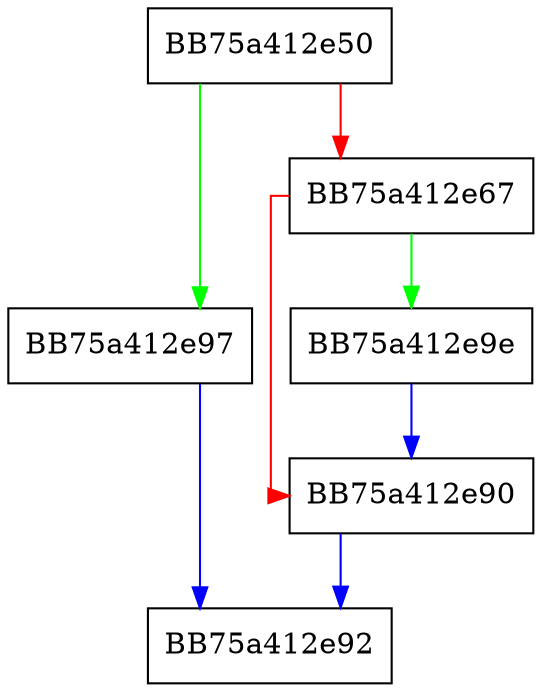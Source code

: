 digraph TryUsing {
  node [shape="box"];
  graph [splines=ortho];
  BB75a412e50 -> BB75a412e97 [color="green"];
  BB75a412e50 -> BB75a412e67 [color="red"];
  BB75a412e67 -> BB75a412e9e [color="green"];
  BB75a412e67 -> BB75a412e90 [color="red"];
  BB75a412e90 -> BB75a412e92 [color="blue"];
  BB75a412e97 -> BB75a412e92 [color="blue"];
  BB75a412e9e -> BB75a412e90 [color="blue"];
}